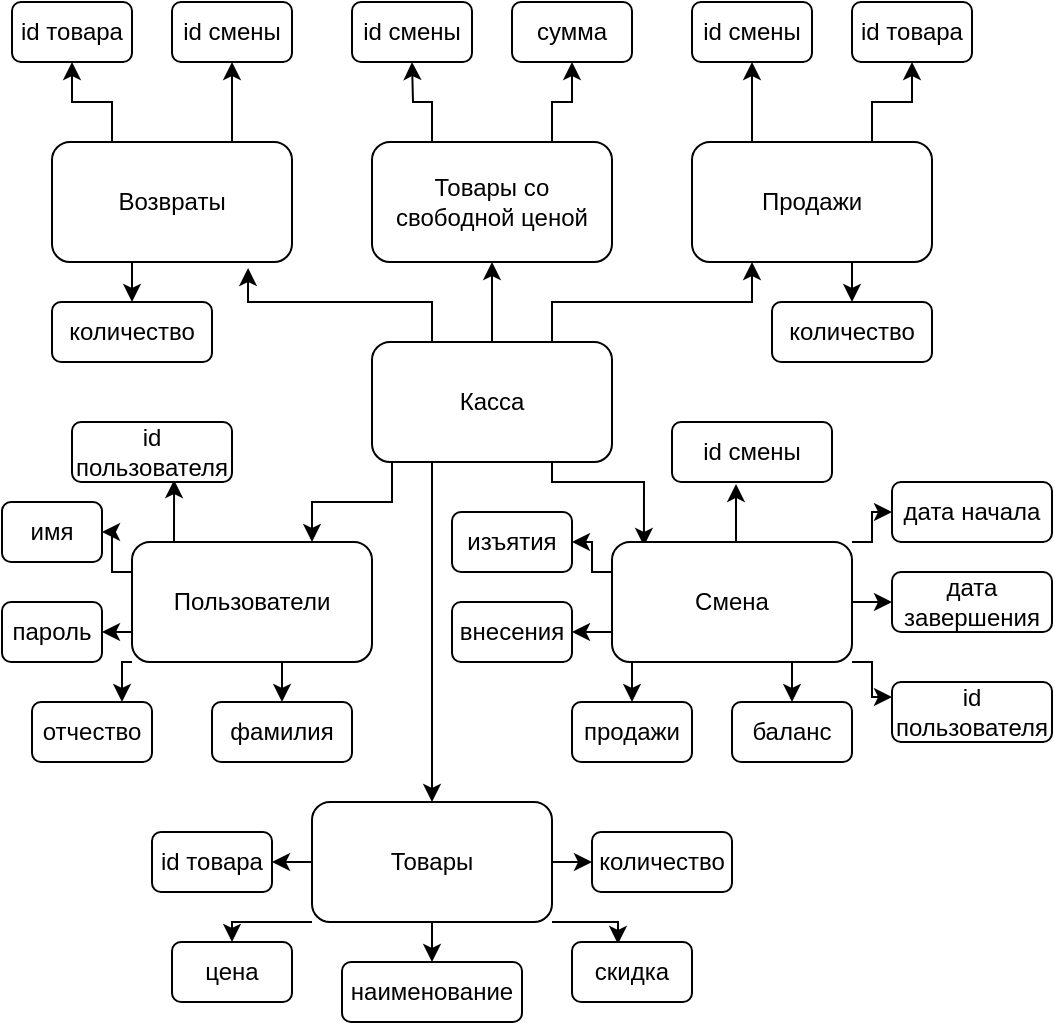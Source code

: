 <mxfile version="12.4.2" type="device" pages="1"><diagram id="40OeHHNCwBuuOPyokb1N" name="Page-1"><mxGraphModel dx="1102" dy="613" grid="1" gridSize="10" guides="1" tooltips="1" connect="1" arrows="1" fold="1" page="1" pageScale="1" pageWidth="827" pageHeight="1169" math="0" shadow="0"><root><mxCell id="0"/><mxCell id="1" parent="0"/><mxCell id="A5erLngPcSGObW871B1M-39" style="edgeStyle=orthogonalEdgeStyle;rounded=0;orthogonalLoop=1;jettySize=auto;html=1;exitX=0.108;exitY=1;exitDx=0;exitDy=0;entryX=0.75;entryY=0;entryDx=0;entryDy=0;exitPerimeter=0;" edge="1" parent="1" source="A5erLngPcSGObW871B1M-1" target="A5erLngPcSGObW871B1M-3"><mxGeometry relative="1" as="geometry"><Array as="points"><mxPoint x="410" y="340"/><mxPoint x="410" y="360"/><mxPoint x="370" y="360"/></Array></mxGeometry></mxCell><mxCell id="A5erLngPcSGObW871B1M-40" style="edgeStyle=orthogonalEdgeStyle;rounded=0;orthogonalLoop=1;jettySize=auto;html=1;exitX=0.25;exitY=0;exitDx=0;exitDy=0;entryX=0.817;entryY=1.05;entryDx=0;entryDy=0;entryPerimeter=0;" edge="1" parent="1" source="A5erLngPcSGObW871B1M-1" target="A5erLngPcSGObW871B1M-5"><mxGeometry relative="1" as="geometry"/></mxCell><mxCell id="A5erLngPcSGObW871B1M-41" style="edgeStyle=orthogonalEdgeStyle;rounded=0;orthogonalLoop=1;jettySize=auto;html=1;exitX=0.5;exitY=0;exitDx=0;exitDy=0;entryX=0.5;entryY=1;entryDx=0;entryDy=0;" edge="1" parent="1" source="A5erLngPcSGObW871B1M-1" target="A5erLngPcSGObW871B1M-7"><mxGeometry relative="1" as="geometry"/></mxCell><mxCell id="A5erLngPcSGObW871B1M-42" style="edgeStyle=orthogonalEdgeStyle;rounded=0;orthogonalLoop=1;jettySize=auto;html=1;exitX=0.75;exitY=0;exitDx=0;exitDy=0;entryX=0.25;entryY=1;entryDx=0;entryDy=0;" edge="1" parent="1" source="A5erLngPcSGObW871B1M-1" target="A5erLngPcSGObW871B1M-6"><mxGeometry relative="1" as="geometry"/></mxCell><mxCell id="A5erLngPcSGObW871B1M-45" style="edgeStyle=orthogonalEdgeStyle;rounded=0;orthogonalLoop=1;jettySize=auto;html=1;exitX=0.75;exitY=1;exitDx=0;exitDy=0;entryX=0.133;entryY=0.033;entryDx=0;entryDy=0;entryPerimeter=0;" edge="1" parent="1" source="A5erLngPcSGObW871B1M-1" target="A5erLngPcSGObW871B1M-4"><mxGeometry relative="1" as="geometry"><Array as="points"><mxPoint x="490" y="350"/><mxPoint x="536" y="350"/></Array></mxGeometry></mxCell><mxCell id="A5erLngPcSGObW871B1M-63" style="edgeStyle=orthogonalEdgeStyle;rounded=0;orthogonalLoop=1;jettySize=auto;html=1;exitX=0.25;exitY=1;exitDx=0;exitDy=0;" edge="1" parent="1" source="A5erLngPcSGObW871B1M-1" target="A5erLngPcSGObW871B1M-31"><mxGeometry relative="1" as="geometry"/></mxCell><mxCell id="A5erLngPcSGObW871B1M-1" value="Касса" style="rounded=1;whiteSpace=wrap;html=1;" vertex="1" parent="1"><mxGeometry x="400" y="280" width="120" height="60" as="geometry"/></mxCell><mxCell id="A5erLngPcSGObW871B1M-70" style="edgeStyle=orthogonalEdgeStyle;rounded=0;orthogonalLoop=1;jettySize=auto;html=1;exitX=0.75;exitY=1;exitDx=0;exitDy=0;entryX=0.5;entryY=0;entryDx=0;entryDy=0;" edge="1" parent="1" source="A5erLngPcSGObW871B1M-3" target="A5erLngPcSGObW871B1M-20"><mxGeometry relative="1" as="geometry"/></mxCell><mxCell id="A5erLngPcSGObW871B1M-72" style="edgeStyle=orthogonalEdgeStyle;rounded=0;orthogonalLoop=1;jettySize=auto;html=1;exitX=0;exitY=1;exitDx=0;exitDy=0;entryX=0.75;entryY=0;entryDx=0;entryDy=0;" edge="1" parent="1" source="A5erLngPcSGObW871B1M-3" target="A5erLngPcSGObW871B1M-21"><mxGeometry relative="1" as="geometry"/></mxCell><mxCell id="A5erLngPcSGObW871B1M-73" style="edgeStyle=orthogonalEdgeStyle;rounded=0;orthogonalLoop=1;jettySize=auto;html=1;exitX=0;exitY=0.75;exitDx=0;exitDy=0;entryX=1;entryY=0.5;entryDx=0;entryDy=0;" edge="1" parent="1" source="A5erLngPcSGObW871B1M-3" target="A5erLngPcSGObW871B1M-18"><mxGeometry relative="1" as="geometry"/></mxCell><mxCell id="A5erLngPcSGObW871B1M-74" style="edgeStyle=orthogonalEdgeStyle;rounded=0;orthogonalLoop=1;jettySize=auto;html=1;exitX=0;exitY=0.25;exitDx=0;exitDy=0;entryX=1;entryY=0.5;entryDx=0;entryDy=0;" edge="1" parent="1" source="A5erLngPcSGObW871B1M-3" target="A5erLngPcSGObW871B1M-19"><mxGeometry relative="1" as="geometry"><Array as="points"><mxPoint x="270" y="395"/><mxPoint x="270" y="375"/></Array></mxGeometry></mxCell><mxCell id="A5erLngPcSGObW871B1M-75" style="edgeStyle=orthogonalEdgeStyle;rounded=0;orthogonalLoop=1;jettySize=auto;html=1;exitX=0.25;exitY=0;exitDx=0;exitDy=0;entryX=0.638;entryY=0.967;entryDx=0;entryDy=0;entryPerimeter=0;" edge="1" parent="1" source="A5erLngPcSGObW871B1M-3" target="A5erLngPcSGObW871B1M-17"><mxGeometry relative="1" as="geometry"/></mxCell><mxCell id="A5erLngPcSGObW871B1M-3" value="Пользователи" style="rounded=1;whiteSpace=wrap;html=1;" vertex="1" parent="1"><mxGeometry x="280" y="380" width="120" height="60" as="geometry"/></mxCell><mxCell id="A5erLngPcSGObW871B1M-47" style="edgeStyle=orthogonalEdgeStyle;rounded=0;orthogonalLoop=1;jettySize=auto;html=1;exitX=0;exitY=0.25;exitDx=0;exitDy=0;entryX=1;entryY=0.5;entryDx=0;entryDy=0;" edge="1" parent="1" source="A5erLngPcSGObW871B1M-4" target="A5erLngPcSGObW871B1M-30"><mxGeometry relative="1" as="geometry"><Array as="points"><mxPoint x="510" y="395"/><mxPoint x="510" y="380"/></Array></mxGeometry></mxCell><mxCell id="A5erLngPcSGObW871B1M-48" style="edgeStyle=orthogonalEdgeStyle;rounded=0;orthogonalLoop=1;jettySize=auto;html=1;exitX=0;exitY=0.75;exitDx=0;exitDy=0;entryX=1;entryY=0.5;entryDx=0;entryDy=0;" edge="1" parent="1" source="A5erLngPcSGObW871B1M-4" target="A5erLngPcSGObW871B1M-29"><mxGeometry relative="1" as="geometry"/></mxCell><mxCell id="A5erLngPcSGObW871B1M-49" style="edgeStyle=orthogonalEdgeStyle;rounded=0;orthogonalLoop=1;jettySize=auto;html=1;exitX=0.25;exitY=1;exitDx=0;exitDy=0;entryX=0.5;entryY=0;entryDx=0;entryDy=0;" edge="1" parent="1" source="A5erLngPcSGObW871B1M-4" target="A5erLngPcSGObW871B1M-28"><mxGeometry relative="1" as="geometry"/></mxCell><mxCell id="A5erLngPcSGObW871B1M-50" style="edgeStyle=orthogonalEdgeStyle;rounded=0;orthogonalLoop=1;jettySize=auto;html=1;exitX=0.75;exitY=1;exitDx=0;exitDy=0;entryX=0.5;entryY=0;entryDx=0;entryDy=0;" edge="1" parent="1" source="A5erLngPcSGObW871B1M-4" target="A5erLngPcSGObW871B1M-27"><mxGeometry relative="1" as="geometry"/></mxCell><mxCell id="A5erLngPcSGObW871B1M-51" style="edgeStyle=orthogonalEdgeStyle;rounded=0;orthogonalLoop=1;jettySize=auto;html=1;exitX=1;exitY=1;exitDx=0;exitDy=0;entryX=0;entryY=0.25;entryDx=0;entryDy=0;" edge="1" parent="1" source="A5erLngPcSGObW871B1M-4" target="A5erLngPcSGObW871B1M-24"><mxGeometry relative="1" as="geometry"><Array as="points"><mxPoint x="650" y="440"/><mxPoint x="650" y="458"/></Array></mxGeometry></mxCell><mxCell id="A5erLngPcSGObW871B1M-52" style="edgeStyle=orthogonalEdgeStyle;rounded=0;orthogonalLoop=1;jettySize=auto;html=1;exitX=1;exitY=0.5;exitDx=0;exitDy=0;entryX=0;entryY=0.5;entryDx=0;entryDy=0;" edge="1" parent="1" source="A5erLngPcSGObW871B1M-4" target="A5erLngPcSGObW871B1M-26"><mxGeometry relative="1" as="geometry"/></mxCell><mxCell id="A5erLngPcSGObW871B1M-53" style="edgeStyle=orthogonalEdgeStyle;rounded=0;orthogonalLoop=1;jettySize=auto;html=1;exitX=1;exitY=0;exitDx=0;exitDy=0;entryX=0;entryY=0.5;entryDx=0;entryDy=0;" edge="1" parent="1" source="A5erLngPcSGObW871B1M-4" target="A5erLngPcSGObW871B1M-25"><mxGeometry relative="1" as="geometry"><Array as="points"><mxPoint x="650" y="380"/><mxPoint x="650" y="365"/></Array></mxGeometry></mxCell><mxCell id="A5erLngPcSGObW871B1M-54" style="edgeStyle=orthogonalEdgeStyle;rounded=0;orthogonalLoop=1;jettySize=auto;html=1;exitX=0.5;exitY=0;exitDx=0;exitDy=0;entryX=0.4;entryY=1.033;entryDx=0;entryDy=0;entryPerimeter=0;" edge="1" parent="1" source="A5erLngPcSGObW871B1M-4" target="A5erLngPcSGObW871B1M-23"><mxGeometry relative="1" as="geometry"/></mxCell><mxCell id="A5erLngPcSGObW871B1M-4" value="Смена" style="rounded=1;whiteSpace=wrap;html=1;" vertex="1" parent="1"><mxGeometry x="520" y="380" width="120" height="60" as="geometry"/></mxCell><mxCell id="A5erLngPcSGObW871B1M-56" style="edgeStyle=orthogonalEdgeStyle;rounded=0;orthogonalLoop=1;jettySize=auto;html=1;exitX=0.25;exitY=1;exitDx=0;exitDy=0;entryX=0.5;entryY=0;entryDx=0;entryDy=0;" edge="1" parent="1" source="A5erLngPcSGObW871B1M-5" target="A5erLngPcSGObW871B1M-10"><mxGeometry relative="1" as="geometry"/></mxCell><mxCell id="A5erLngPcSGObW871B1M-61" style="edgeStyle=orthogonalEdgeStyle;rounded=0;orthogonalLoop=1;jettySize=auto;html=1;exitX=0.75;exitY=0;exitDx=0;exitDy=0;entryX=0.5;entryY=1;entryDx=0;entryDy=0;" edge="1" parent="1" source="A5erLngPcSGObW871B1M-5" target="A5erLngPcSGObW871B1M-8"><mxGeometry relative="1" as="geometry"/></mxCell><mxCell id="A5erLngPcSGObW871B1M-62" style="edgeStyle=orthogonalEdgeStyle;rounded=0;orthogonalLoop=1;jettySize=auto;html=1;exitX=0.25;exitY=0;exitDx=0;exitDy=0;entryX=0.5;entryY=1;entryDx=0;entryDy=0;" edge="1" parent="1" source="A5erLngPcSGObW871B1M-5" target="A5erLngPcSGObW871B1M-9"><mxGeometry relative="1" as="geometry"/></mxCell><mxCell id="A5erLngPcSGObW871B1M-5" value="Возвраты" style="rounded=1;whiteSpace=wrap;html=1;" vertex="1" parent="1"><mxGeometry x="240" y="180" width="120" height="60" as="geometry"/></mxCell><mxCell id="A5erLngPcSGObW871B1M-55" style="edgeStyle=orthogonalEdgeStyle;rounded=0;orthogonalLoop=1;jettySize=auto;html=1;exitX=0.75;exitY=1;exitDx=0;exitDy=0;entryX=0.5;entryY=0;entryDx=0;entryDy=0;" edge="1" parent="1" source="A5erLngPcSGObW871B1M-6" target="A5erLngPcSGObW871B1M-13"><mxGeometry relative="1" as="geometry"/></mxCell><mxCell id="A5erLngPcSGObW871B1M-57" style="edgeStyle=orthogonalEdgeStyle;rounded=0;orthogonalLoop=1;jettySize=auto;html=1;exitX=0.75;exitY=0;exitDx=0;exitDy=0;entryX=0.5;entryY=1;entryDx=0;entryDy=0;" edge="1" parent="1" source="A5erLngPcSGObW871B1M-6" target="A5erLngPcSGObW871B1M-12"><mxGeometry relative="1" as="geometry"/></mxCell><mxCell id="A5erLngPcSGObW871B1M-58" style="edgeStyle=orthogonalEdgeStyle;rounded=0;orthogonalLoop=1;jettySize=auto;html=1;exitX=0.25;exitY=0;exitDx=0;exitDy=0;entryX=0.5;entryY=1;entryDx=0;entryDy=0;" edge="1" parent="1" source="A5erLngPcSGObW871B1M-6" target="A5erLngPcSGObW871B1M-11"><mxGeometry relative="1" as="geometry"/></mxCell><mxCell id="A5erLngPcSGObW871B1M-6" value="Продажи" style="rounded=1;whiteSpace=wrap;html=1;" vertex="1" parent="1"><mxGeometry x="560" y="180" width="120" height="60" as="geometry"/></mxCell><mxCell id="A5erLngPcSGObW871B1M-59" style="edgeStyle=orthogonalEdgeStyle;rounded=0;orthogonalLoop=1;jettySize=auto;html=1;exitX=0.75;exitY=0;exitDx=0;exitDy=0;entryX=0.5;entryY=1;entryDx=0;entryDy=0;" edge="1" parent="1" source="A5erLngPcSGObW871B1M-7" target="A5erLngPcSGObW871B1M-15"><mxGeometry relative="1" as="geometry"/></mxCell><mxCell id="A5erLngPcSGObW871B1M-60" style="edgeStyle=orthogonalEdgeStyle;rounded=0;orthogonalLoop=1;jettySize=auto;html=1;exitX=0.25;exitY=0;exitDx=0;exitDy=0;" edge="1" parent="1" source="A5erLngPcSGObW871B1M-7"><mxGeometry relative="1" as="geometry"><mxPoint x="420" y="140" as="targetPoint"/></mxGeometry></mxCell><mxCell id="A5erLngPcSGObW871B1M-7" value="Товары со свободной ценой" style="rounded=1;whiteSpace=wrap;html=1;" vertex="1" parent="1"><mxGeometry x="400" y="180" width="120" height="60" as="geometry"/></mxCell><mxCell id="A5erLngPcSGObW871B1M-8" value="id смены" style="rounded=1;whiteSpace=wrap;html=1;" vertex="1" parent="1"><mxGeometry x="300" y="110" width="60" height="30" as="geometry"/></mxCell><mxCell id="A5erLngPcSGObW871B1M-9" value="id товара&lt;span style=&quot;color: rgba(0 , 0 , 0 , 0) ; font-family: monospace ; font-size: 0px ; white-space: nowrap&quot;&gt;%3CmxGraphModel%3E%3Croot%3E%3CmxCell%20id%3D%220%22%2F%3E%3CmxCell%20id%3D%221%22%20parent%3D%220%22%2F%3E%3CmxCell%20id%3D%222%22%20value%3D%22id%20%D1%81%D0%BC%D0%B5%D0%BD%D1%8B%22%20style%3D%22rounded%3D1%3BwhiteSpace%3Dwrap%3Bhtml%3D1%3B%22%20vertex%3D%221%22%20parent%3D%221%22%3E%3CmxGeometry%20x%3D%2290%22%20y%3D%22110%22%20width%3D%2260%22%20height%3D%2230%22%20as%3D%22geometry%22%2F%3E%3C%2FmxCell%3E%3C%2Froot%3E%3C%2FmxGraphModel%3E&lt;/span&gt;" style="rounded=1;whiteSpace=wrap;html=1;" vertex="1" parent="1"><mxGeometry x="220" y="110" width="60" height="30" as="geometry"/></mxCell><mxCell id="A5erLngPcSGObW871B1M-10" value="количество" style="rounded=1;whiteSpace=wrap;html=1;" vertex="1" parent="1"><mxGeometry x="240" y="260" width="80" height="30" as="geometry"/></mxCell><mxCell id="A5erLngPcSGObW871B1M-11" value="id смены" style="rounded=1;whiteSpace=wrap;html=1;" vertex="1" parent="1"><mxGeometry x="560" y="110" width="60" height="30" as="geometry"/></mxCell><mxCell id="A5erLngPcSGObW871B1M-12" value="id товара&lt;span style=&quot;color: rgba(0 , 0 , 0 , 0) ; font-family: monospace ; font-size: 0px ; white-space: nowrap&quot;&gt;%3CmxGraphModel%3E%3Croot%3E%3CmxCell%20id%3D%220%22%2F%3E%3CmxCell%20id%3D%221%22%20parent%3D%220%22%2F%3E%3CmxCell%20id%3D%222%22%20value%3D%22id%20%D1%81%D0%BC%D0%B5%D0%BD%D1%8B%22%20style%3D%22rounded%3D1%3BwhiteSpace%3Dwrap%3Bhtml%3D1%3B%22%20vertex%3D%221%22%20parent%3D%221%22%3E%3CmxGeometry%20x%3D%2290%22%20y%3D%22110%22%20width%3D%2260%22%20height%3D%2230%22%20as%3D%22geometry%22%2F%3E%3C%2FmxCell%3E%3C%2Froot%3E%3C%2FmxGraphModel%3E&lt;/span&gt;" style="rounded=1;whiteSpace=wrap;html=1;" vertex="1" parent="1"><mxGeometry x="640" y="110" width="60" height="30" as="geometry"/></mxCell><mxCell id="A5erLngPcSGObW871B1M-13" value="количество" style="rounded=1;whiteSpace=wrap;html=1;" vertex="1" parent="1"><mxGeometry x="600" y="260" width="80" height="30" as="geometry"/></mxCell><mxCell id="A5erLngPcSGObW871B1M-14" value="id смены" style="rounded=1;whiteSpace=wrap;html=1;" vertex="1" parent="1"><mxGeometry x="390" y="110" width="60" height="30" as="geometry"/></mxCell><mxCell id="A5erLngPcSGObW871B1M-15" value="сумма" style="rounded=1;whiteSpace=wrap;html=1;" vertex="1" parent="1"><mxGeometry x="470" y="110" width="60" height="30" as="geometry"/></mxCell><mxCell id="A5erLngPcSGObW871B1M-17" value="id пользователя&lt;span style=&quot;color: rgba(0 , 0 , 0 , 0) ; font-family: monospace ; font-size: 0px ; white-space: nowrap&quot;&gt;3CmxGraphModel%3E%3Croot%3E%3CmxCell%20id%3D%220%22%2F%3E%3CmxCell%20id%3D%221%22%20parent%3D%220%22%2F%3E%3CmxCell%20id%3D%222%22%20value%3D%22id%20%D1%81%D0%BC%D0%B5%D0%BD%D1%8B%22%20style%3D%22rounded%3D1%3BwhiteSpace%3Dwrap%3Bhtml%3D1%3B%22%20vertex%3D%221%22%20parent%3D%221%22%3E%3CmxGeometry%20x%3D%2290%22%20y%3D%22110%22%20width%3D%2260%22%20height%3D%2230%22%20as%3D%22geometry%22%2F%3E%3C%2FmxCell%3E%3C%2Froot%3E%3C%2FmxGraphModel%3E&lt;/span&gt;" style="rounded=1;whiteSpace=wrap;html=1;" vertex="1" parent="1"><mxGeometry x="250" y="320" width="80" height="30" as="geometry"/></mxCell><mxCell id="A5erLngPcSGObW871B1M-18" value="пароль&lt;span style=&quot;color: rgba(0 , 0 , 0 , 0) ; font-family: monospace ; font-size: 0px ; white-space: nowrap&quot;&gt;3CmxGraphModel%3E%3Croot%3E%3CmxCell%20id%3D%220%22%2F%3E%3CmxCell%20id%3D%221%22%20parent%3D%220%22%2F%3E%3CmxCell%20id%3D%222%22%20value%3D%22id%20%D1%81%D0%BC%D0%B5%D0%BD%D1%8B%22%20style%3D%22rounded%3D1%3BwhiteSpace%3Dwrap%3Bhtml%3D1%3B%22%20vertex%3D%221%22%20parent%3D%221%22%3E%3CmxGeometry%20x%3D%2290%22%20y%3D%22110%22%20width%3D%2260%22%20height%3D%2230%22%20as%3D%22geometry%22%2F%3E%3C%2FmxCell%3E%3C%2Froot%3E%3C%2FmxGraphModel%3E&lt;/span&gt;" style="rounded=1;whiteSpace=wrap;html=1;" vertex="1" parent="1"><mxGeometry x="215" y="410" width="50" height="30" as="geometry"/></mxCell><mxCell id="A5erLngPcSGObW871B1M-19" value="имя" style="rounded=1;whiteSpace=wrap;html=1;" vertex="1" parent="1"><mxGeometry x="215" y="360" width="50" height="30" as="geometry"/></mxCell><mxCell id="A5erLngPcSGObW871B1M-20" value="ф&lt;span style=&quot;color: rgba(0 , 0 , 0 , 0) ; font-family: monospace ; font-size: 0px ; white-space: nowrap&quot;&gt;%3CmxGraphModel%3E%3Croot%3E%3CmxCell%20id%3D%220%22%2F%3E%3CmxCell%20id%3D%221%22%20parent%3D%220%22%2F%3E%3CmxCell%20id%3D%222%22%20value%3D%22id%20%D0%BF%D0%BE%D0%BB%D1%8C%D0%B7%D0%BE%D0%B2%D0%B0%D1%82%D0%B5%D0%BB%D1%8F%26lt%3Bspan%20style%3D%26quot%3Bcolor%3A%20rgba(0%20%2C%200%20%2C%200%20%2C%200)%20%3B%20font-family%3A%20monospace%20%3B%20font-size%3A%200px%20%3B%20white-space%3A%20nowrap%26quot%3B%26gt%3B3CmxGraphModel%253E%253Croot%253E%253CmxCell%2520id%253D%25220%2522%252F%253E%253CmxCell%2520id%253D%25221%2522%2520parent%253D%25220%2522%252F%253E%253CmxCell%2520id%253D%25222%2522%2520value%253D%2522id%2520%25D1%2581%25D0%25BC%25D0%25B5%25D0%25BD%25D1%258B%2522%2520style%253D%2522rounded%253D1%253BwhiteSpace%253Dwrap%253Bhtml%253D1%253B%2522%2520vertex%253D%25221%2522%2520parent%253D%25221%2522%253E%253CmxGeometry%2520x%253D%252290%2522%2520y%253D%2522110%2522%2520width%253D%252260%2522%2520height%253D%252230%2522%2520as%253D%2522geometry%2522%252F%253E%253C%252FmxCell%253E%253C%252Froot%253E%253C%252FmxGraphModel%253E%26lt%3B%2Fspan%26gt%3B%22%20style%3D%22rounded%3D1%3BwhiteSpace%3Dwrap%3Bhtml%3D1%3B%22%20vertex%3D%221%22%20parent%3D%221%22%3E%3CmxGeometry%20x%3D%22130%22%20y%3D%22440%22%20width%3D%2280%22%20height%3D%2230%22%20as%3D%22geometry%22%2F%3E%3C%2FmxCell%3E%3C%2Froot%3E%3C%2FmxGraphModel%3&lt;/span&gt;амилия" style="rounded=1;whiteSpace=wrap;html=1;" vertex="1" parent="1"><mxGeometry x="320" y="460" width="70" height="30" as="geometry"/></mxCell><mxCell id="A5erLngPcSGObW871B1M-21" value="отчество" style="rounded=1;whiteSpace=wrap;html=1;" vertex="1" parent="1"><mxGeometry x="230" y="460" width="60" height="30" as="geometry"/></mxCell><mxCell id="A5erLngPcSGObW871B1M-23" value="id смены&lt;span style=&quot;color: rgba(0 , 0 , 0 , 0) ; font-family: monospace ; font-size: 0px ; white-space: nowrap&quot;&gt;3CmxGraphModel%3E%3Croot%3E%3CmxCell%20id%3D%220%22%2F%3E%3CmxCell%20id%3D%221%22%20parent%3D%220%22%2F%3E%3CmxCell%20id%3D%222%22%20value%3D%22id%20%D1%81%D0%BC%D0%B5%D0%BD%D1%8B%22%20style%3D%22rounded%3D1%3BwhiteSpace%3Dwrap%3Bhtml%3D1%3B%22%20vertex%3D%221%22%20parent%3D%221%22%3E%3CmxGeometry%20x%3D%2290%22%20y%3D%22110%22%20width%3D%2260%22%20height%3D%2230%22%20as%3D%22geometry%22%2F%3E%3C%2FmxCell%3E%3C%2Froot%3E%3C%2FmxGraphModel%3E&lt;/span&gt;" style="rounded=1;whiteSpace=wrap;html=1;" vertex="1" parent="1"><mxGeometry x="550" y="320" width="80" height="30" as="geometry"/></mxCell><mxCell id="A5erLngPcSGObW871B1M-24" value="id пользователя&lt;span style=&quot;color: rgba(0 , 0 , 0 , 0) ; font-family: monospace ; font-size: 0px ; white-space: nowrap&quot;&gt;3CmxGraphModel%3E%3Croot%3E%3CmxCell%20id%3D%220%22%2F%3E%3CmxCell%20id%3D%221%22%20parent%3D%220%22%2F%3E%3CmxCell%20id%3D%222%22%20value%3D%22id%20%D1%81%D0%BC%D0%B5%D0%BD%D1%8B%22%20style%3D%22rounded%3D1%3BwhiteSpace%3Dwrap%3Bhtml%3D1%3B%22%20vertex%3D%221%22%20parent%3D%221%22%3E%3CmxGeometry%20x%3D%2290%22%20y%3D%22110%22%20width%3D%2260%22%20height%3D%2230%22%20as%3D%22geometry%22%2F%3E%3C%2FmxCell%3E%3C%2Froot%3E%3C%2FmxGraphModel%3E&lt;/span&gt;" style="rounded=1;whiteSpace=wrap;html=1;" vertex="1" parent="1"><mxGeometry x="660" y="450" width="80" height="30" as="geometry"/></mxCell><mxCell id="A5erLngPcSGObW871B1M-25" value="дата начала" style="rounded=1;whiteSpace=wrap;html=1;" vertex="1" parent="1"><mxGeometry x="660" y="350" width="80" height="30" as="geometry"/></mxCell><mxCell id="A5erLngPcSGObW871B1M-26" value="дата завершения" style="rounded=1;whiteSpace=wrap;html=1;" vertex="1" parent="1"><mxGeometry x="660" y="395" width="80" height="30" as="geometry"/></mxCell><mxCell id="A5erLngPcSGObW871B1M-27" value="баланс" style="rounded=1;whiteSpace=wrap;html=1;" vertex="1" parent="1"><mxGeometry x="580" y="460" width="60" height="30" as="geometry"/></mxCell><mxCell id="A5erLngPcSGObW871B1M-28" value="продажи" style="rounded=1;whiteSpace=wrap;html=1;" vertex="1" parent="1"><mxGeometry x="500" y="460" width="60" height="30" as="geometry"/></mxCell><mxCell id="A5erLngPcSGObW871B1M-29" value="внесения" style="rounded=1;whiteSpace=wrap;html=1;" vertex="1" parent="1"><mxGeometry x="440" y="410" width="60" height="30" as="geometry"/></mxCell><mxCell id="A5erLngPcSGObW871B1M-30" value="изъятия" style="rounded=1;whiteSpace=wrap;html=1;" vertex="1" parent="1"><mxGeometry x="440" y="365" width="60" height="30" as="geometry"/></mxCell><mxCell id="A5erLngPcSGObW871B1M-64" style="edgeStyle=orthogonalEdgeStyle;rounded=0;orthogonalLoop=1;jettySize=auto;html=1;exitX=1;exitY=0.5;exitDx=0;exitDy=0;entryX=0;entryY=0.5;entryDx=0;entryDy=0;" edge="1" parent="1" source="A5erLngPcSGObW871B1M-31" target="A5erLngPcSGObW871B1M-37"><mxGeometry relative="1" as="geometry"/></mxCell><mxCell id="A5erLngPcSGObW871B1M-65" style="edgeStyle=orthogonalEdgeStyle;rounded=0;orthogonalLoop=1;jettySize=auto;html=1;exitX=1;exitY=1;exitDx=0;exitDy=0;entryX=0.383;entryY=0.033;entryDx=0;entryDy=0;entryPerimeter=0;" edge="1" parent="1" source="A5erLngPcSGObW871B1M-31" target="A5erLngPcSGObW871B1M-38"><mxGeometry relative="1" as="geometry"/></mxCell><mxCell id="A5erLngPcSGObW871B1M-66" style="edgeStyle=orthogonalEdgeStyle;rounded=0;orthogonalLoop=1;jettySize=auto;html=1;exitX=0.5;exitY=1;exitDx=0;exitDy=0;entryX=0.5;entryY=0;entryDx=0;entryDy=0;" edge="1" parent="1" source="A5erLngPcSGObW871B1M-31" target="A5erLngPcSGObW871B1M-33"><mxGeometry relative="1" as="geometry"/></mxCell><mxCell id="A5erLngPcSGObW871B1M-68" style="edgeStyle=orthogonalEdgeStyle;rounded=0;orthogonalLoop=1;jettySize=auto;html=1;exitX=0;exitY=1;exitDx=0;exitDy=0;entryX=0.5;entryY=0;entryDx=0;entryDy=0;" edge="1" parent="1" source="A5erLngPcSGObW871B1M-31" target="A5erLngPcSGObW871B1M-34"><mxGeometry relative="1" as="geometry"><Array as="points"><mxPoint x="330" y="570"/></Array></mxGeometry></mxCell><mxCell id="A5erLngPcSGObW871B1M-69" style="edgeStyle=orthogonalEdgeStyle;rounded=0;orthogonalLoop=1;jettySize=auto;html=1;exitX=0;exitY=0.5;exitDx=0;exitDy=0;entryX=1;entryY=0.5;entryDx=0;entryDy=0;" edge="1" parent="1" source="A5erLngPcSGObW871B1M-31" target="A5erLngPcSGObW871B1M-32"><mxGeometry relative="1" as="geometry"/></mxCell><mxCell id="A5erLngPcSGObW871B1M-31" value="Товары" style="rounded=1;whiteSpace=wrap;html=1;" vertex="1" parent="1"><mxGeometry x="370" y="510" width="120" height="60" as="geometry"/></mxCell><mxCell id="A5erLngPcSGObW871B1M-32" value="id товара&lt;span style=&quot;color: rgba(0 , 0 , 0 , 0) ; font-family: monospace ; font-size: 0px ; white-space: nowrap&quot;&gt;%3CmxGraphModel%3E%3Croot%3E%3CmxCell%20id%3D%220%22%2F%3E%3CmxCell%20id%3D%221%22%20parent%3D%220%22%2F%3E%3CmxCell%20id%3D%222%22%20value%3D%22id%20%D1%81%D0%BC%D0%B5%D0%BD%D1%8B%22%20style%3D%22rounded%3D1%3BwhiteSpace%3Dwrap%3Bhtml%3D1%3B%22%20vertex%3D%221%22%20parent%3D%221%22%3E%3CmxGeometry%20x%3D%2290%22%20y%3D%22110%22%20width%3D%2260%22%20height%3D%2230%22%20as%3D%22geometry%22%2F%3E%3C%2FmxCell%3E%3C%2Froot%3E%3C%2FmxGraphModel%3E&lt;/span&gt;" style="rounded=1;whiteSpace=wrap;html=1;" vertex="1" parent="1"><mxGeometry x="290" y="525" width="60" height="30" as="geometry"/></mxCell><mxCell id="A5erLngPcSGObW871B1M-33" value="наименование" style="rounded=1;whiteSpace=wrap;html=1;" vertex="1" parent="1"><mxGeometry x="385" y="590" width="90" height="30" as="geometry"/></mxCell><mxCell id="A5erLngPcSGObW871B1M-34" value="цена" style="rounded=1;whiteSpace=wrap;html=1;" vertex="1" parent="1"><mxGeometry x="300" y="580" width="60" height="30" as="geometry"/></mxCell><mxCell id="A5erLngPcSGObW871B1M-37" value="количество" style="rounded=1;whiteSpace=wrap;html=1;" vertex="1" parent="1"><mxGeometry x="510" y="525" width="70" height="30" as="geometry"/></mxCell><mxCell id="A5erLngPcSGObW871B1M-38" value="скидка" style="rounded=1;whiteSpace=wrap;html=1;" vertex="1" parent="1"><mxGeometry x="500" y="580" width="60" height="30" as="geometry"/></mxCell></root></mxGraphModel></diagram></mxfile>